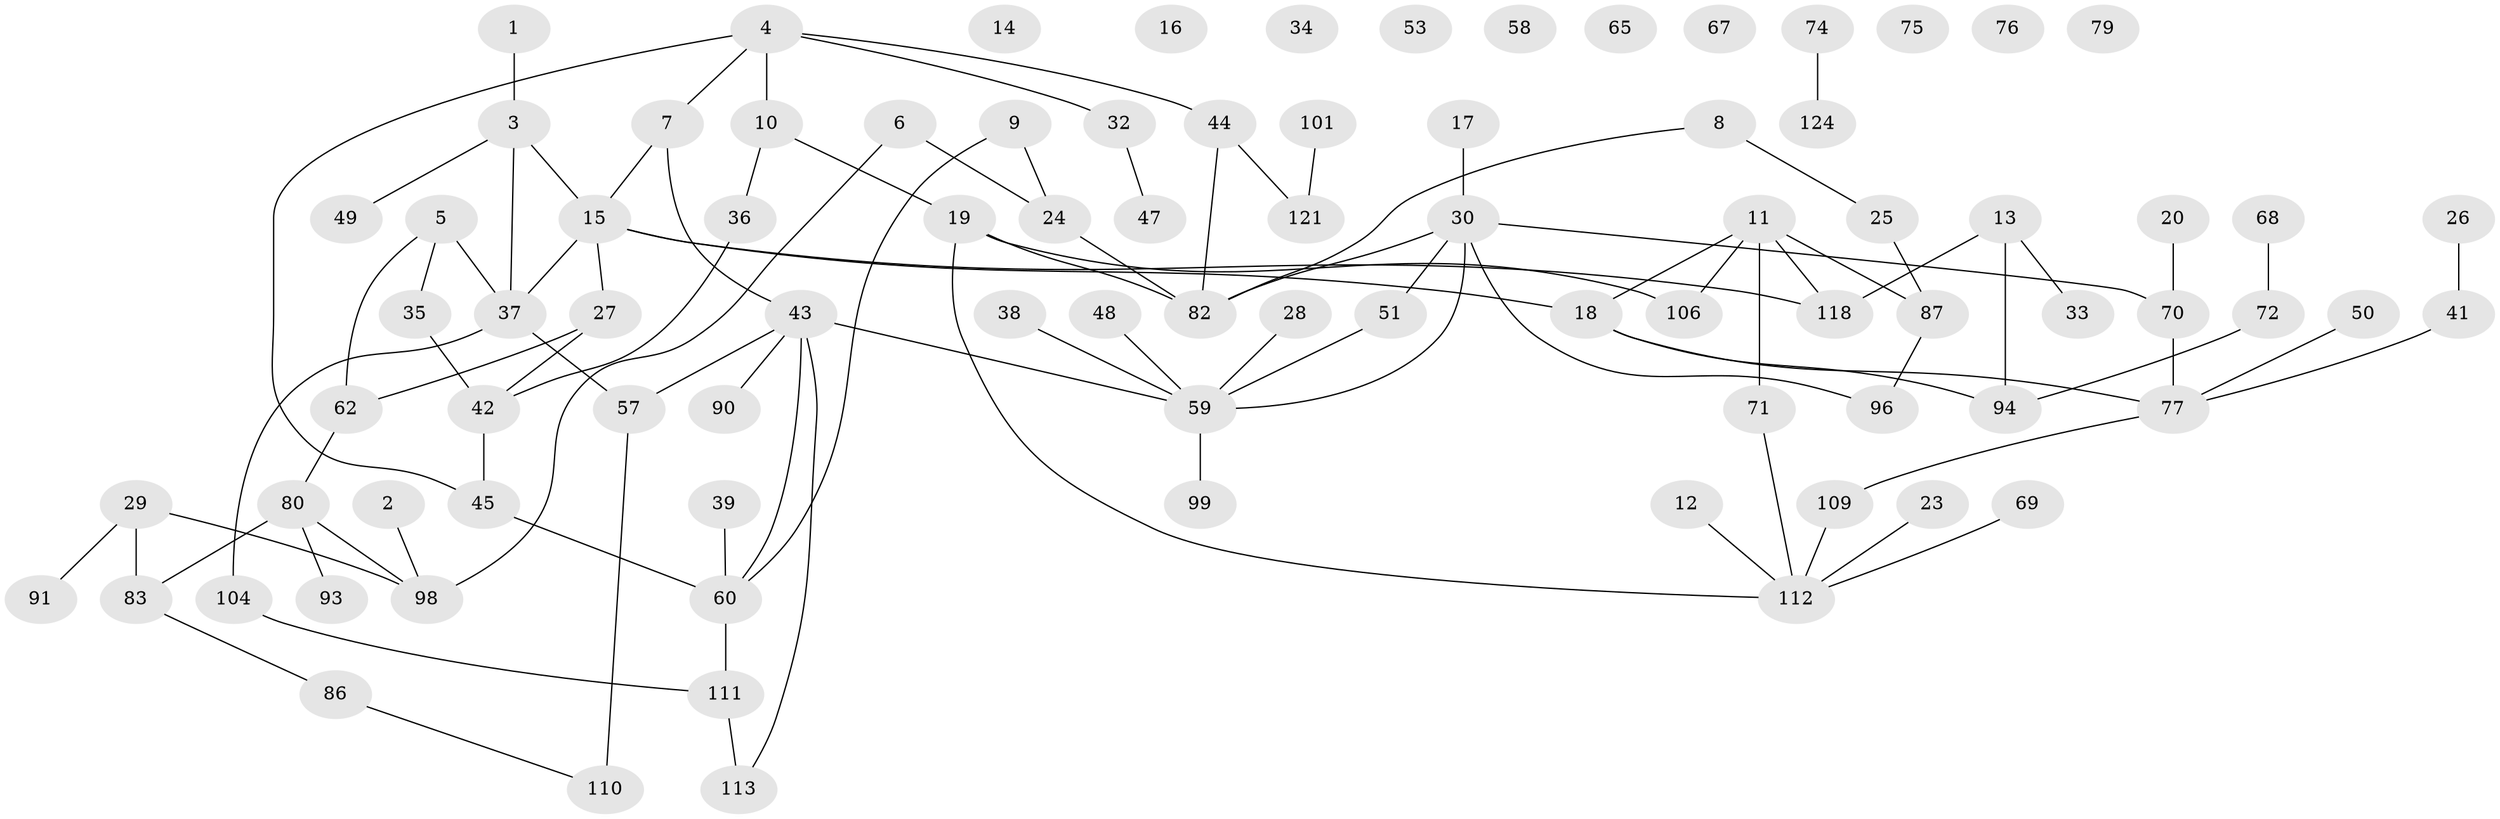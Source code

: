 // original degree distribution, {1: 0.24603174603174602, 3: 0.23015873015873015, 4: 0.06349206349206349, 2: 0.3253968253968254, 5: 0.05555555555555555, 0: 0.06349206349206349, 6: 0.007936507936507936, 7: 0.007936507936507936}
// Generated by graph-tools (version 1.1) at 2025/41/03/06/25 10:41:24]
// undirected, 87 vertices, 99 edges
graph export_dot {
graph [start="1"]
  node [color=gray90,style=filled];
  1;
  2;
  3 [super="+55"];
  4 [super="+22"];
  5 [super="+88"];
  6;
  7 [super="+21"];
  8;
  9 [super="+61"];
  10;
  11 [super="+31"];
  12 [super="+114"];
  13 [super="+85"];
  14 [super="+46"];
  15 [super="+103"];
  16;
  17 [super="+117"];
  18;
  19 [super="+95"];
  20;
  23 [super="+81"];
  24 [super="+40"];
  25 [super="+89"];
  26;
  27 [super="+52"];
  28;
  29;
  30 [super="+100"];
  32;
  33;
  34;
  35 [super="+102"];
  36;
  37 [super="+54"];
  38 [super="+56"];
  39;
  41 [super="+63"];
  42;
  43 [super="+119"];
  44;
  45 [super="+73"];
  47;
  48;
  49;
  50;
  51;
  53 [super="+66"];
  57 [super="+122"];
  58;
  59 [super="+64"];
  60 [super="+120"];
  62 [super="+97"];
  65;
  67;
  68;
  69;
  70 [super="+125"];
  71;
  72 [super="+126"];
  74;
  75;
  76;
  77 [super="+78"];
  79;
  80 [super="+84"];
  82 [super="+92"];
  83 [super="+105"];
  86 [super="+108"];
  87;
  90;
  91;
  93;
  94;
  96 [super="+107"];
  98 [super="+115"];
  99;
  101;
  104;
  106;
  109;
  110;
  111 [super="+116"];
  112 [super="+123"];
  113;
  118;
  121;
  124;
  1 -- 3;
  2 -- 98;
  3 -- 37;
  3 -- 15;
  3 -- 49;
  4 -- 44;
  4 -- 32;
  4 -- 10;
  4 -- 45;
  4 -- 7;
  5 -- 62;
  5 -- 37;
  5 -- 35;
  6 -- 98;
  6 -- 24;
  7 -- 43;
  7 -- 15;
  8 -- 25;
  8 -- 82;
  9 -- 60;
  9 -- 24;
  10 -- 36;
  10 -- 19;
  11 -- 71;
  11 -- 87;
  11 -- 118;
  11 -- 18;
  11 -- 106;
  12 -- 112;
  13 -- 94 [weight=2];
  13 -- 118;
  13 -- 33;
  15 -- 18;
  15 -- 37;
  15 -- 118;
  15 -- 27;
  17 -- 30;
  18 -- 77;
  18 -- 94;
  19 -- 112;
  19 -- 106;
  19 -- 82;
  20 -- 70;
  23 -- 112;
  24 -- 82;
  25 -- 87;
  26 -- 41;
  27 -- 42;
  27 -- 62;
  28 -- 59;
  29 -- 91;
  29 -- 98;
  29 -- 83;
  30 -- 59;
  30 -- 96;
  30 -- 82;
  30 -- 51;
  30 -- 70;
  32 -- 47;
  35 -- 42;
  36 -- 42;
  37 -- 57;
  37 -- 104;
  38 -- 59;
  39 -- 60;
  41 -- 77;
  42 -- 45;
  43 -- 113;
  43 -- 59;
  43 -- 90;
  43 -- 60;
  43 -- 57;
  44 -- 82;
  44 -- 121;
  45 -- 60;
  48 -- 59;
  50 -- 77;
  51 -- 59;
  57 -- 110;
  59 -- 99;
  60 -- 111;
  62 -- 80;
  68 -- 72;
  69 -- 112;
  70 -- 77 [weight=2];
  71 -- 112;
  72 -- 94;
  74 -- 124;
  77 -- 109;
  80 -- 93;
  80 -- 98;
  80 -- 83;
  83 -- 86;
  86 -- 110;
  87 -- 96;
  101 -- 121;
  104 -- 111;
  109 -- 112;
  111 -- 113;
}
